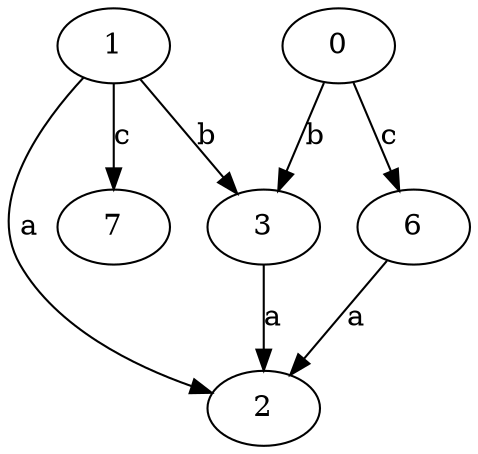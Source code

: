 strict digraph  {
0;
1;
2;
3;
6;
7;
0 -> 3  [label=b];
0 -> 6  [label=c];
1 -> 2  [label=a];
1 -> 3  [label=b];
1 -> 7  [label=c];
3 -> 2  [label=a];
6 -> 2  [label=a];
}
